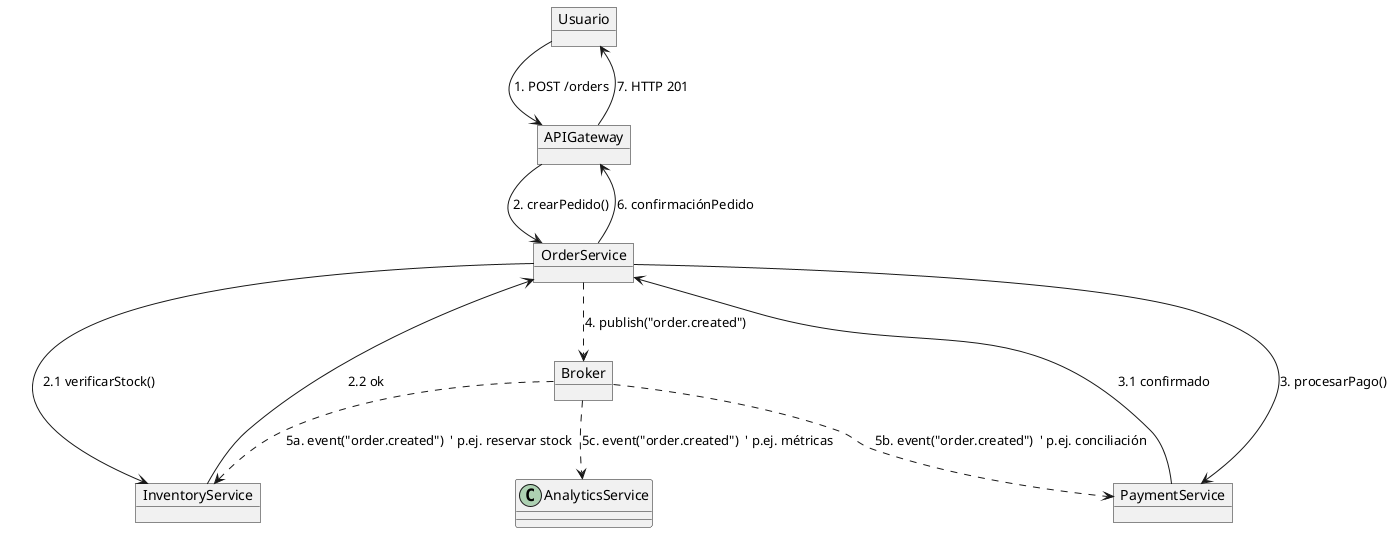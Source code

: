 @startuml
object Usuario
object APIGateway
object OrderService
object PaymentService
object InventoryService
object Broker

' Flujo síncrono inicial
Usuario --> APIGateway      : 1. POST /orders
APIGateway --> OrderService : 2. crearPedido()
OrderService --> InventoryService : 2.1 verificarStock()
InventoryService --> OrderService : 2.2 ok

OrderService --> PaymentService : 3. procesarPago()
PaymentService --> OrderService : 3.1 confirmado

' Publicación de evento asíncrono
OrderService ..> Broker : 4. publish("order.created")

' Suscriptores (procesan en otro momento)
Broker ..> InventoryService : 5a. event("order.created")  ' p.ej. reservar stock
Broker ..> PaymentService   : 5b. event("order.created")  ' p.ej. conciliación
Broker ..> AnalyticsService : 5c. event("order.created")  ' p.ej. métricas

' Respuesta al usuario
OrderService --> APIGateway : 6. confirmaciónPedido
APIGateway --> Usuario      : 7. HTTP 201
@enduml
